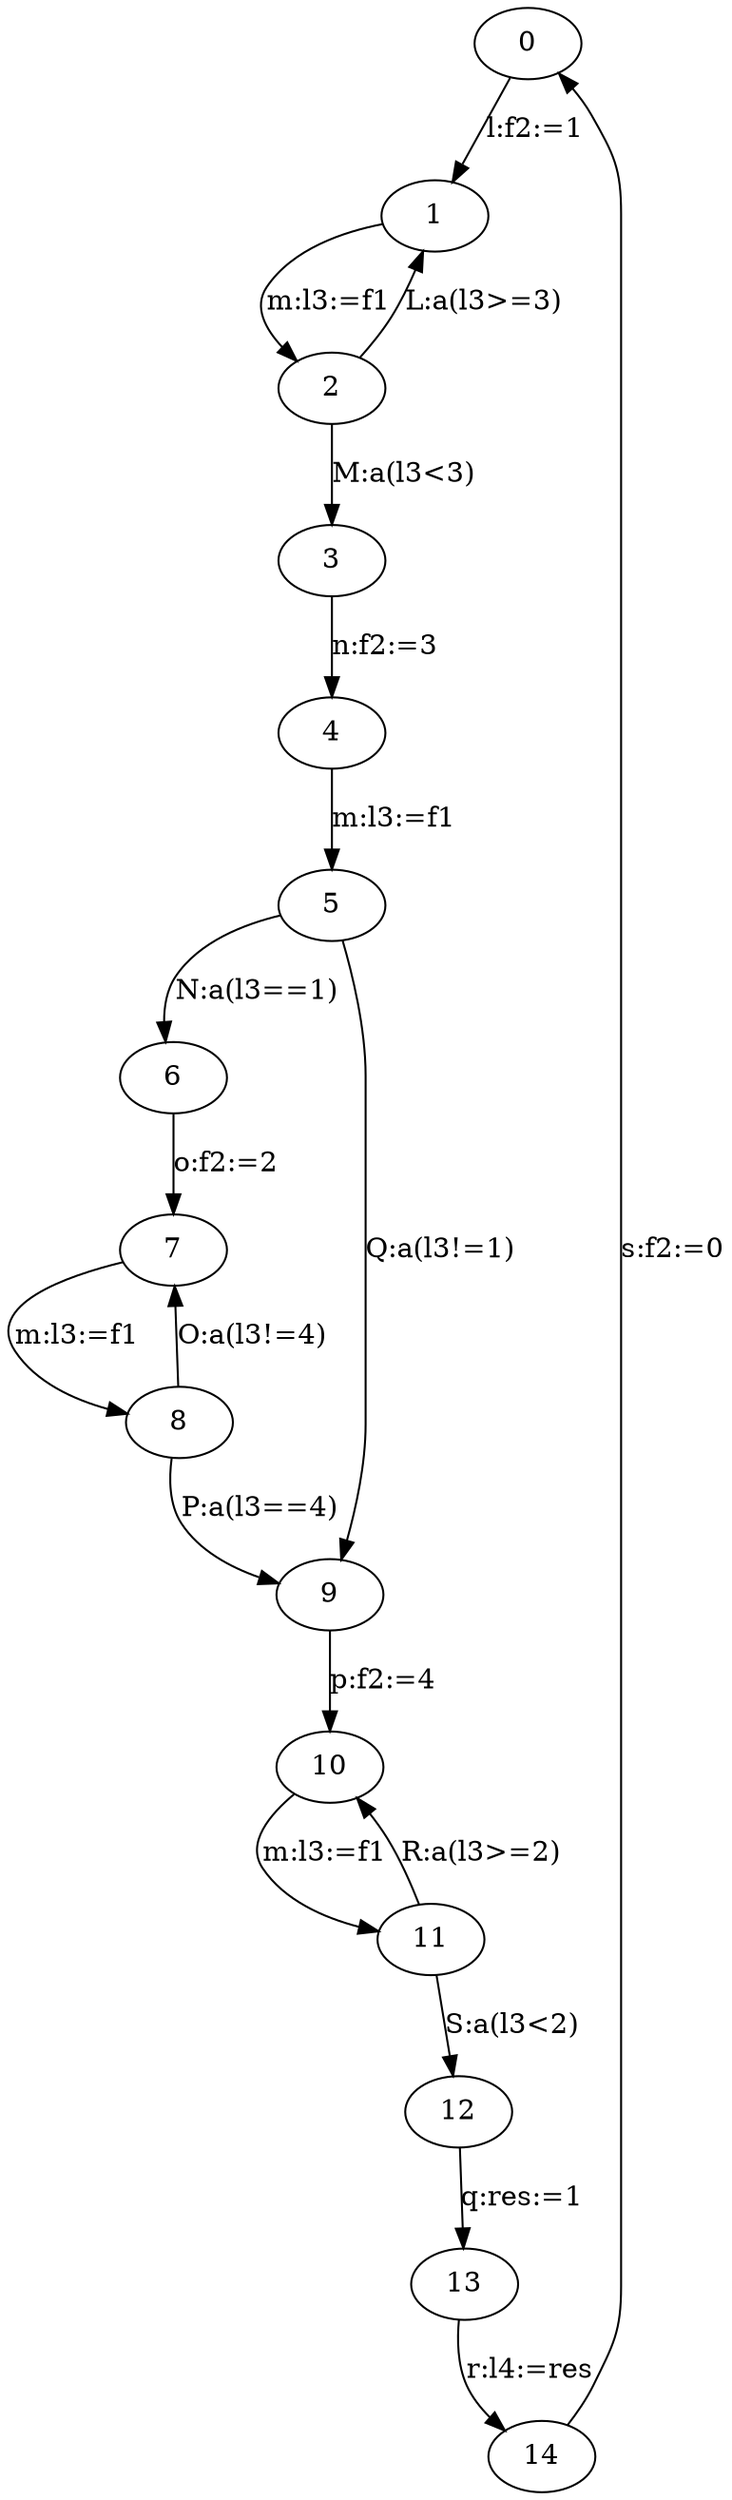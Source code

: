 digraph "unnamed" {
"0" [
fixedsize="false",
label="0",
regular="false",
];
"1" [
fixedsize="false",
label="1",
regular="false",
];
"2" [
fixedsize="false",
label="2",
regular="false",
];
"3" [
fixedsize="false",
label="3",
regular="false",
];
"4" [
fixedsize="false",
label="4",
regular="false",
];
"5" [
fixedsize="false",
label="5",
regular="false",
];
"6" [
fixedsize="false",
label="6",
regular="false",
];
"7" [
fixedsize="false",
label="7",
regular="false",
];
"8" [
fixedsize="false",
label="8",
regular="false",
];
"9" [
fixedsize="false",
label="9",
regular="false",
];
"10" [
fixedsize="false",
label="10",
regular="false",
];
"11" [
fixedsize="false",
label="11",
regular="false",
];
"12" [
fixedsize="false",
label="12",
regular="false",
];
"13" [
fixedsize="false",
label="13",
regular="false",
];
"14" [
fixedsize="false",
label="14",
regular="false",
];
"0" -> "1" [
constraint="true",
decorate="false",
label="l:f2:=1",
labelfloat="false",
];
"1" -> "2" [
constraint="true",
decorate="false",
label="m:l3:=f1",
labelfloat="false",
];
"2" -> "1" [
constraint="true",
decorate="false",
label="L:a(l3>=3)",
labelfloat="false",
];
"2" -> "3" [
constraint="true",
decorate="false",
label="M:a(l3<3)",
labelfloat="false",
];
"3" -> "4" [
constraint="true",
decorate="false",
label="n:f2:=3",
labelfloat="false",
];
"4" -> "5" [
constraint="true",
decorate="false",
label="m:l3:=f1",
labelfloat="false",
];
"5" -> "6" [
constraint="true",
decorate="false",
label="N:a(l3==1)",
labelfloat="false",
];
"6" -> "7" [
constraint="true",
decorate="false",
label="o:f2:=2",
labelfloat="false",
];
"7" -> "8" [
constraint="true",
decorate="false",
label="m:l3:=f1",
labelfloat="false",
];
"8" -> "7" [
constraint="true",
decorate="false",
label="O:a(l3!=4)",
labelfloat="false",
];
"8" -> "9" [
constraint="true",
decorate="false",
label="P:a(l3==4)",
labelfloat="false",
];
"5" -> "9" [
constraint="true",
decorate="false",
label="Q:a(l3!=1)",
labelfloat="false",
];
"9" -> "10" [
constraint="true",
decorate="false",
label="p:f2:=4",
labelfloat="false",
];
"10" -> "11" [
constraint="true",
decorate="false",
label="m:l3:=f1",
labelfloat="false",
];
"11" -> "10" [
constraint="true",
decorate="false",
label="R:a(l3>=2)",
labelfloat="false",
];
"11" -> "12" [
constraint="true",
decorate="false",
label="S:a(l3<2)",
labelfloat="false",
];
"12" -> "13" [
constraint="true",
decorate="false",
label="q:res:=1",
labelfloat="false",
];
"13" -> "14" [
constraint="true",
decorate="false",
label="r:l4:=res",
labelfloat="false",
];
"14" -> "0" [
constraint="true",
decorate="false",
label="s:f2:=0",
labelfloat="false",
];
}

